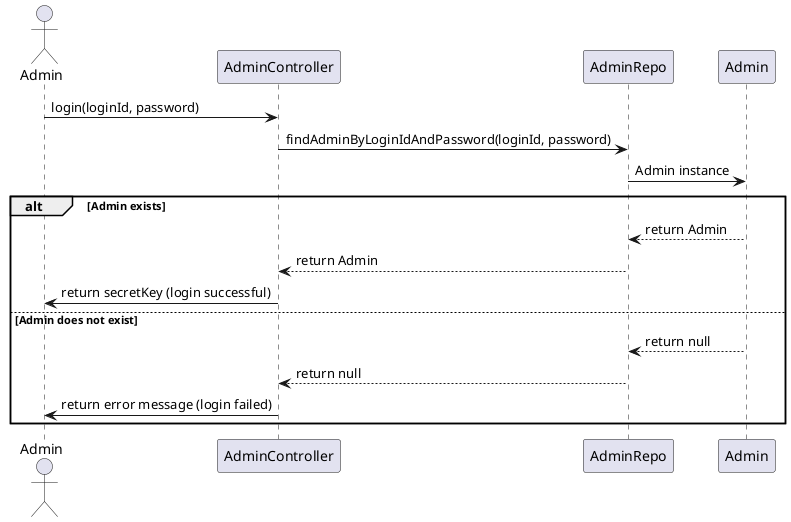 @startuml
actor Admin
participant "AdminController" as AC
participant "AdminRepo" as AR
participant "Admin" as A

Admin -> AC: login(loginId, password)
AC -> AR: findAdminByLoginIdAndPassword(loginId, password)
AR -> A: Admin instance

alt Admin exists
    AR <-- A: return Admin
    AC <-- AR: return Admin
    AC -> Admin: return secretKey (login successful)
else Admin does not exist
    AR <-- A: return null
    AC <-- AR: return null
    AC -> Admin: return error message (login failed)
end

@enduml
